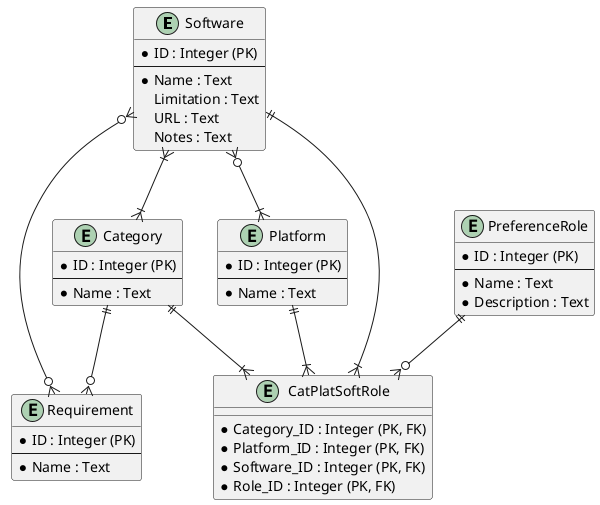 ' SPDX-FileCopyrightText: 2021 Rifat Hasan <atunutemp1@gmail.com>
'
' SPDX-License-Identifier: CC0-1.0

@startuml ER Diagram

' skinparam Linetype ortho

' Zero or One |o--
' Exactly One ||--
' Zero or Many }o--
' One or Many }|--

entity Software {
	* ID : Integer (PK)
	--
	* Name : Text
	Limitation : Text
	URL : Text
	Notes : Text
}

entity Category {
	* ID : Integer (PK)
	--
	* Name : Text
}

entity Platform {
	* ID : Integer (PK)
	--
	* Name : Text
}

entity PreferenceRole {
	* ID : Integer (PK)
	--
	* Name : Text
	* Description : Text
}

entity Requirement {
	* ID : Integer (PK)
	--
	* Name : Text
}
' can be normalized
entity CatPlatSoftRole {
	* Category_ID : Integer (PK, FK)
	* Platform_ID : Integer (PK, FK)
	* Software_ID : Integer (PK, FK)
	* Role_ID : Integer (PK, FK)
}

Software }|--|{ Category
Software }o--|{ Platform
Software ||--|{ CatPlatSoftRole
Category ||--|{ CatPlatSoftRole
Platform ||--|{ CatPlatSoftRole
PreferenceRole ||--o{ CatPlatSoftRole
Category ||--o{ Requirement
Software }o--o{ Requirement

@enduml